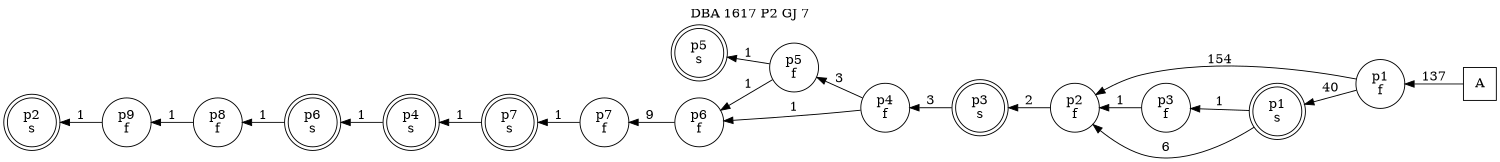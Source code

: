 digraph DBA_1617_P2_GJ_7_LOW {
labelloc="tl"
label= " DBA 1617 P2 GJ 7 "
rankdir="RL";
graph [ size=" 10 , 10 !"]

"A" [shape="square" label="A"]
"p1_f" [shape="circle" label="p1
f"]
"p2_f" [shape="circle" label="p2
f"]
"p1_s" [shape="doublecircle" label="p1
s"]
"p3_f" [shape="circle" label="p3
f"]
"p3_s" [shape="doublecircle" label="p3
s"]
"p4_f" [shape="circle" label="p4
f"]
"p5_f" [shape="circle" label="p5
f"]
"p6_f" [shape="circle" label="p6
f"]
"p7_f" [shape="circle" label="p7
f"]
"p5_s" [shape="doublecircle" label="p5
s"]
"p7_s" [shape="doublecircle" label="p7
s"]
"p4_s" [shape="doublecircle" label="p4
s"]
"p6_s" [shape="doublecircle" label="p6
s"]
"p8_f" [shape="circle" label="p8
f"]
"p9_f" [shape="circle" label="p9
f"]
"p2_s" [shape="doublecircle" label="p2
s"]
"A" -> "p1_f" [ label=137]
"p1_f" -> "p2_f" [ label=154]
"p1_f" -> "p1_s" [ label=40]
"p2_f" -> "p3_s" [ label=2]
"p1_s" -> "p2_f" [ label=6]
"p1_s" -> "p3_f" [ label=1]
"p3_f" -> "p2_f" [ label=1]
"p3_s" -> "p4_f" [ label=3]
"p4_f" -> "p5_f" [ label=3]
"p4_f" -> "p6_f" [ label=1]
"p5_f" -> "p6_f" [ label=1]
"p5_f" -> "p5_s" [ label=1]
"p6_f" -> "p7_f" [ label=9]
"p7_f" -> "p7_s" [ label=1]
"p7_s" -> "p4_s" [ label=1]
"p4_s" -> "p6_s" [ label=1]
"p6_s" -> "p8_f" [ label=1]
"p8_f" -> "p9_f" [ label=1]
"p9_f" -> "p2_s" [ label=1]
}
